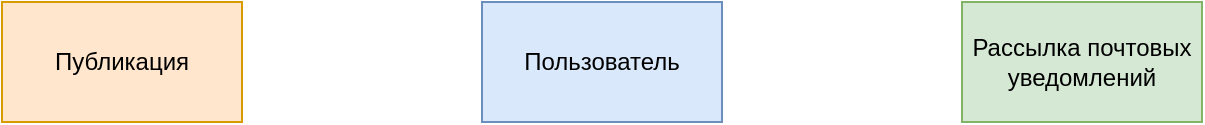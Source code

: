 <mxfile version="21.6.2" type="device">
  <diagram id="pcakL0eu_Tl8XelJqLfZ" name="Страница 1">
    <mxGraphModel dx="1379" dy="1623" grid="1" gridSize="10" guides="1" tooltips="1" connect="1" arrows="1" fold="1" page="1" pageScale="1" pageWidth="1169" pageHeight="827" math="0" shadow="0">
      <root>
        <mxCell id="0" />
        <mxCell id="1" parent="0" />
        <mxCell id="vlNdukfmZPvlRhambFfM-1" value="Публикация" style="rounded=0;whiteSpace=wrap;html=1;fillColor=#ffe6cc;strokeColor=#d79b00;" vertex="1" parent="1">
          <mxGeometry x="40" y="-680" width="120" height="60" as="geometry" />
        </mxCell>
        <mxCell id="vlNdukfmZPvlRhambFfM-2" value="Пользователь" style="rounded=0;whiteSpace=wrap;html=1;fillColor=#dae8fc;strokeColor=#6c8ebf;" vertex="1" parent="1">
          <mxGeometry x="280" y="-680" width="120" height="60" as="geometry" />
        </mxCell>
        <mxCell id="vlNdukfmZPvlRhambFfM-3" value="Рассылка почтовых уведомлений" style="rounded=0;whiteSpace=wrap;html=1;fillColor=#d5e8d4;strokeColor=#82b366;" vertex="1" parent="1">
          <mxGeometry x="520" y="-680" width="120" height="60" as="geometry" />
        </mxCell>
      </root>
    </mxGraphModel>
  </diagram>
</mxfile>
